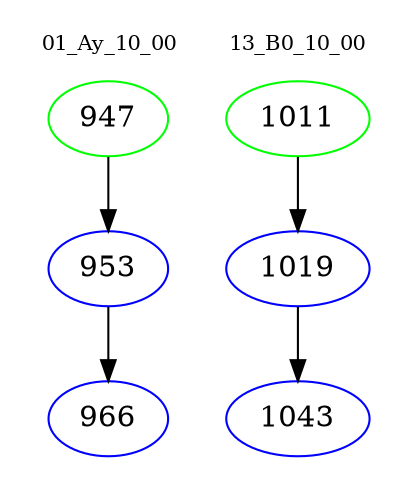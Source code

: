 digraph{
subgraph cluster_0 {
color = white
label = "01_Ay_10_00";
fontsize=10;
T0_947 [label="947", color="green"]
T0_947 -> T0_953 [color="black"]
T0_953 [label="953", color="blue"]
T0_953 -> T0_966 [color="black"]
T0_966 [label="966", color="blue"]
}
subgraph cluster_1 {
color = white
label = "13_B0_10_00";
fontsize=10;
T1_1011 [label="1011", color="green"]
T1_1011 -> T1_1019 [color="black"]
T1_1019 [label="1019", color="blue"]
T1_1019 -> T1_1043 [color="black"]
T1_1043 [label="1043", color="blue"]
}
}
